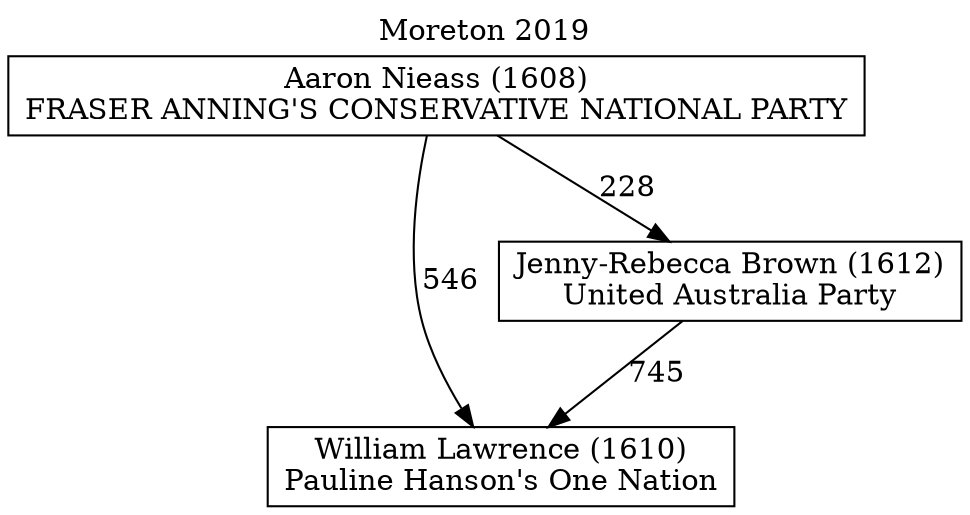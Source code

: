 // House preference flow
digraph "William Lawrence (1610)_Moreton_2019" {
	graph [label="Moreton 2019" labelloc=t mclimit=10]
	node [shape=box]
	"William Lawrence (1610)" [label="William Lawrence (1610)
Pauline Hanson's One Nation"]
	"Jenny-Rebecca Brown (1612)" [label="Jenny-Rebecca Brown (1612)
United Australia Party"]
	"Aaron Nieass (1608)" [label="Aaron Nieass (1608)
FRASER ANNING'S CONSERVATIVE NATIONAL PARTY"]
	"Jenny-Rebecca Brown (1612)" -> "William Lawrence (1610)" [label=745]
	"Aaron Nieass (1608)" -> "Jenny-Rebecca Brown (1612)" [label=228]
	"Aaron Nieass (1608)" -> "William Lawrence (1610)" [label=546]
}
